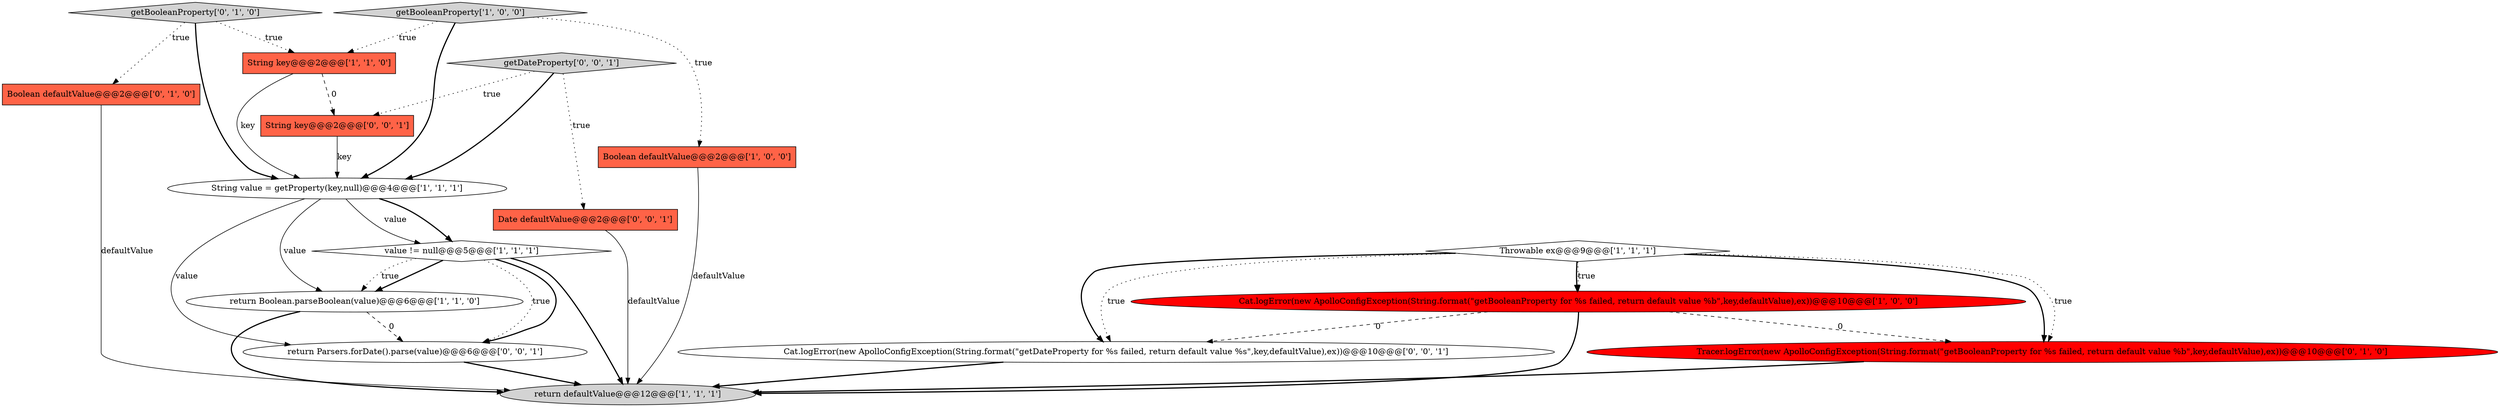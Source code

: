 digraph {
9 [style = filled, label = "Tracer.logError(new ApolloConfigException(String.format(\"getBooleanProperty for %s failed, return default value %b\",key,defaultValue),ex))@@@10@@@['0', '1', '0']", fillcolor = red, shape = ellipse image = "AAA1AAABBB2BBB"];
2 [style = filled, label = "return defaultValue@@@12@@@['1', '1', '1']", fillcolor = lightgray, shape = ellipse image = "AAA0AAABBB1BBB"];
11 [style = filled, label = "Boolean defaultValue@@@2@@@['0', '1', '0']", fillcolor = tomato, shape = box image = "AAA0AAABBB2BBB"];
13 [style = filled, label = "Date defaultValue@@@2@@@['0', '0', '1']", fillcolor = tomato, shape = box image = "AAA0AAABBB3BBB"];
1 [style = filled, label = "Boolean defaultValue@@@2@@@['1', '0', '0']", fillcolor = tomato, shape = box image = "AAA0AAABBB1BBB"];
4 [style = filled, label = "String key@@@2@@@['1', '1', '0']", fillcolor = tomato, shape = box image = "AAA0AAABBB1BBB"];
14 [style = filled, label = "String key@@@2@@@['0', '0', '1']", fillcolor = tomato, shape = box image = "AAA0AAABBB3BBB"];
6 [style = filled, label = "String value = getProperty(key,null)@@@4@@@['1', '1', '1']", fillcolor = white, shape = ellipse image = "AAA0AAABBB1BBB"];
16 [style = filled, label = "Cat.logError(new ApolloConfigException(String.format(\"getDateProperty for %s failed, return default value %s\",key,defaultValue),ex))@@@10@@@['0', '0', '1']", fillcolor = white, shape = ellipse image = "AAA0AAABBB3BBB"];
8 [style = filled, label = "Throwable ex@@@9@@@['1', '1', '1']", fillcolor = white, shape = diamond image = "AAA0AAABBB1BBB"];
5 [style = filled, label = "getBooleanProperty['1', '0', '0']", fillcolor = lightgray, shape = diamond image = "AAA0AAABBB1BBB"];
3 [style = filled, label = "return Boolean.parseBoolean(value)@@@6@@@['1', '1', '0']", fillcolor = white, shape = ellipse image = "AAA0AAABBB1BBB"];
7 [style = filled, label = "value != null@@@5@@@['1', '1', '1']", fillcolor = white, shape = diamond image = "AAA0AAABBB1BBB"];
15 [style = filled, label = "return Parsers.forDate().parse(value)@@@6@@@['0', '0', '1']", fillcolor = white, shape = ellipse image = "AAA0AAABBB3BBB"];
0 [style = filled, label = "Cat.logError(new ApolloConfigException(String.format(\"getBooleanProperty for %s failed, return default value %b\",key,defaultValue),ex))@@@10@@@['1', '0', '0']", fillcolor = red, shape = ellipse image = "AAA1AAABBB1BBB"];
12 [style = filled, label = "getDateProperty['0', '0', '1']", fillcolor = lightgray, shape = diamond image = "AAA0AAABBB3BBB"];
10 [style = filled, label = "getBooleanProperty['0', '1', '0']", fillcolor = lightgray, shape = diamond image = "AAA0AAABBB2BBB"];
8->16 [style = bold, label=""];
15->2 [style = bold, label=""];
6->3 [style = solid, label="value"];
11->2 [style = solid, label="defaultValue"];
9->2 [style = bold, label=""];
6->15 [style = solid, label="value"];
5->1 [style = dotted, label="true"];
0->2 [style = bold, label=""];
8->16 [style = dotted, label="true"];
0->16 [style = dashed, label="0"];
6->7 [style = solid, label="value"];
16->2 [style = bold, label=""];
12->6 [style = bold, label=""];
7->15 [style = dotted, label="true"];
10->6 [style = bold, label=""];
7->3 [style = bold, label=""];
5->4 [style = dotted, label="true"];
8->0 [style = bold, label=""];
12->14 [style = dotted, label="true"];
12->13 [style = dotted, label="true"];
5->6 [style = bold, label=""];
14->6 [style = solid, label="key"];
3->2 [style = bold, label=""];
4->6 [style = solid, label="key"];
1->2 [style = solid, label="defaultValue"];
7->3 [style = dotted, label="true"];
10->11 [style = dotted, label="true"];
7->2 [style = bold, label=""];
8->9 [style = bold, label=""];
3->15 [style = dashed, label="0"];
7->15 [style = bold, label=""];
8->0 [style = dotted, label="true"];
4->14 [style = dashed, label="0"];
8->9 [style = dotted, label="true"];
0->9 [style = dashed, label="0"];
10->4 [style = dotted, label="true"];
6->7 [style = bold, label=""];
13->2 [style = solid, label="defaultValue"];
}
